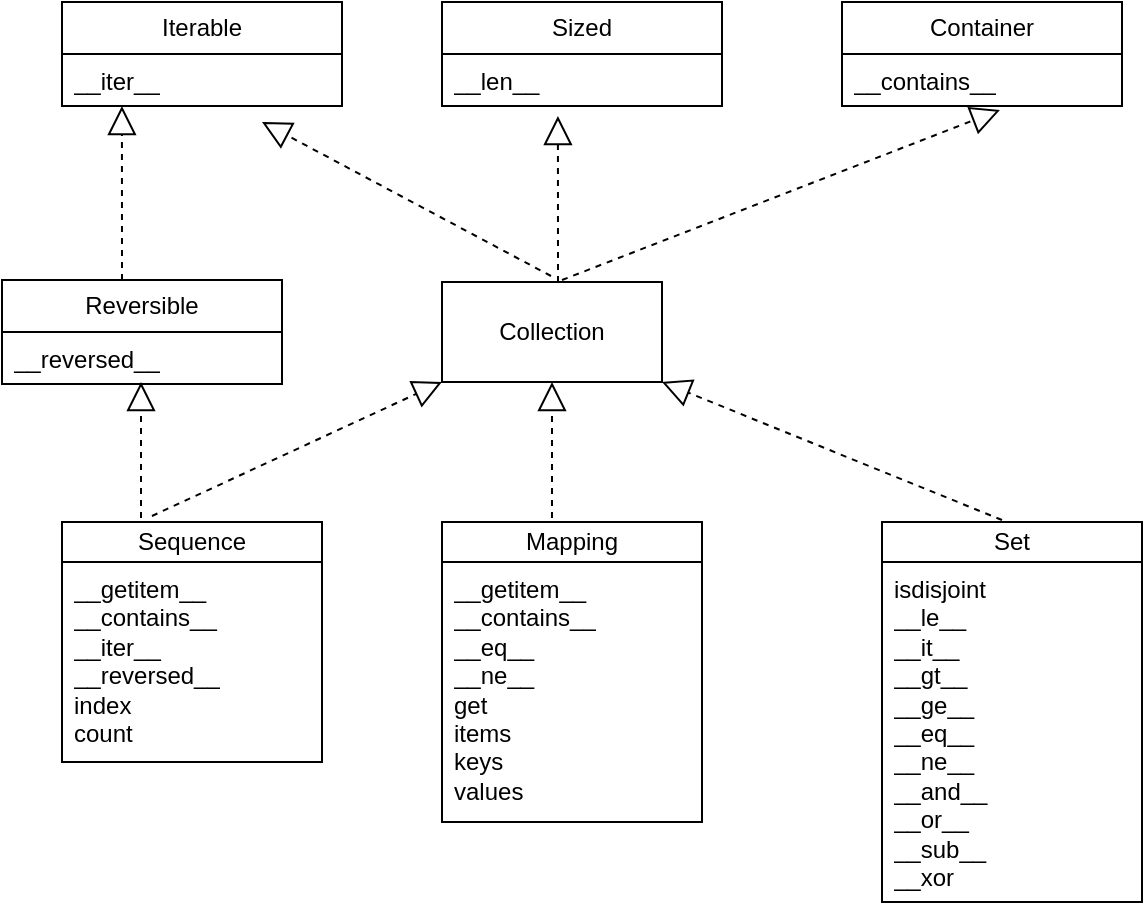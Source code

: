 <mxfile version="21.6.6" type="device">
  <diagram name="Page-1" id="minKgNKUYYjlFyc8hNNV">
    <mxGraphModel dx="1394" dy="712" grid="1" gridSize="10" guides="1" tooltips="1" connect="1" arrows="1" fold="1" page="1" pageScale="1" pageWidth="850" pageHeight="1100" math="0" shadow="0">
      <root>
        <mxCell id="0" />
        <mxCell id="1" parent="0" />
        <mxCell id="FvZhwTyln-ppsPq1cp1o-1" value="Iterable" style="swimlane;fontStyle=0;childLayout=stackLayout;horizontal=1;startSize=26;fillColor=none;horizontalStack=0;resizeParent=1;resizeParentMax=0;resizeLast=0;collapsible=1;marginBottom=0;whiteSpace=wrap;html=1;" vertex="1" parent="1">
          <mxGeometry x="210" y="120" width="140" height="52" as="geometry" />
        </mxCell>
        <mxCell id="FvZhwTyln-ppsPq1cp1o-3" value="__iter__" style="text;strokeColor=none;fillColor=none;align=left;verticalAlign=top;spacingLeft=4;spacingRight=4;overflow=hidden;rotatable=0;points=[[0,0.5],[1,0.5]];portConstraint=eastwest;whiteSpace=wrap;html=1;" vertex="1" parent="FvZhwTyln-ppsPq1cp1o-1">
          <mxGeometry y="26" width="140" height="26" as="geometry" />
        </mxCell>
        <mxCell id="FvZhwTyln-ppsPq1cp1o-5" value="Sized" style="swimlane;fontStyle=0;childLayout=stackLayout;horizontal=1;startSize=26;fillColor=none;horizontalStack=0;resizeParent=1;resizeParentMax=0;resizeLast=0;collapsible=1;marginBottom=0;whiteSpace=wrap;html=1;" vertex="1" parent="1">
          <mxGeometry x="400" y="120" width="140" height="52" as="geometry" />
        </mxCell>
        <mxCell id="FvZhwTyln-ppsPq1cp1o-6" value="__len__" style="text;strokeColor=none;fillColor=none;align=left;verticalAlign=top;spacingLeft=4;spacingRight=4;overflow=hidden;rotatable=0;points=[[0,0.5],[1,0.5]];portConstraint=eastwest;whiteSpace=wrap;html=1;" vertex="1" parent="FvZhwTyln-ppsPq1cp1o-5">
          <mxGeometry y="26" width="140" height="26" as="geometry" />
        </mxCell>
        <mxCell id="FvZhwTyln-ppsPq1cp1o-7" value="Container" style="swimlane;fontStyle=0;childLayout=stackLayout;horizontal=1;startSize=26;fillColor=none;horizontalStack=0;resizeParent=1;resizeParentMax=0;resizeLast=0;collapsible=1;marginBottom=0;whiteSpace=wrap;html=1;" vertex="1" parent="1">
          <mxGeometry x="600" y="120" width="140" height="52" as="geometry" />
        </mxCell>
        <mxCell id="FvZhwTyln-ppsPq1cp1o-8" value="__contains__" style="text;strokeColor=none;fillColor=none;align=left;verticalAlign=top;spacingLeft=4;spacingRight=4;overflow=hidden;rotatable=0;points=[[0,0.5],[1,0.5]];portConstraint=eastwest;whiteSpace=wrap;html=1;" vertex="1" parent="FvZhwTyln-ppsPq1cp1o-7">
          <mxGeometry y="26" width="140" height="26" as="geometry" />
        </mxCell>
        <mxCell id="FvZhwTyln-ppsPq1cp1o-9" value="Collection" style="html=1;whiteSpace=wrap;" vertex="1" parent="1">
          <mxGeometry x="400" y="260" width="110" height="50" as="geometry" />
        </mxCell>
        <mxCell id="FvZhwTyln-ppsPq1cp1o-10" value="Reversible" style="swimlane;fontStyle=0;childLayout=stackLayout;horizontal=1;startSize=26;fillColor=none;horizontalStack=0;resizeParent=1;resizeParentMax=0;resizeLast=0;collapsible=1;marginBottom=0;whiteSpace=wrap;html=1;" vertex="1" parent="1">
          <mxGeometry x="180" y="259" width="140" height="52" as="geometry" />
        </mxCell>
        <mxCell id="FvZhwTyln-ppsPq1cp1o-11" value="__reversed__" style="text;strokeColor=none;fillColor=none;align=left;verticalAlign=top;spacingLeft=4;spacingRight=4;overflow=hidden;rotatable=0;points=[[0,0.5],[1,0.5]];portConstraint=eastwest;whiteSpace=wrap;html=1;" vertex="1" parent="FvZhwTyln-ppsPq1cp1o-10">
          <mxGeometry y="26" width="140" height="26" as="geometry" />
        </mxCell>
        <mxCell id="FvZhwTyln-ppsPq1cp1o-12" value="Sequence" style="swimlane;fontStyle=0;childLayout=stackLayout;horizontal=1;startSize=20;fillColor=none;horizontalStack=0;resizeParent=1;resizeParentMax=0;resizeLast=0;collapsible=1;marginBottom=0;whiteSpace=wrap;html=1;" vertex="1" parent="1">
          <mxGeometry x="210" y="380" width="130" height="120" as="geometry" />
        </mxCell>
        <mxCell id="FvZhwTyln-ppsPq1cp1o-13" value="&lt;div&gt;__getitem__&lt;/div&gt;&lt;div&gt;__contains__&lt;/div&gt;&lt;div&gt;__iter__&lt;/div&gt;&lt;div&gt;__reversed__&lt;/div&gt;&lt;div&gt;index&lt;/div&gt;&lt;div&gt;count&lt;br&gt;&lt;/div&gt;&lt;div&gt;&lt;br&gt;&lt;/div&gt;" style="text;strokeColor=none;fillColor=none;align=left;verticalAlign=top;spacingLeft=4;spacingRight=4;overflow=hidden;rotatable=0;points=[[0,0.5],[1,0.5]];portConstraint=eastwest;whiteSpace=wrap;html=1;" vertex="1" parent="FvZhwTyln-ppsPq1cp1o-12">
          <mxGeometry y="20" width="130" height="100" as="geometry" />
        </mxCell>
        <mxCell id="FvZhwTyln-ppsPq1cp1o-15" value="Mapping" style="swimlane;fontStyle=0;childLayout=stackLayout;horizontal=1;startSize=20;fillColor=none;horizontalStack=0;resizeParent=1;resizeParentMax=0;resizeLast=0;collapsible=1;marginBottom=0;whiteSpace=wrap;html=1;" vertex="1" parent="1">
          <mxGeometry x="400" y="380" width="130" height="150" as="geometry" />
        </mxCell>
        <mxCell id="FvZhwTyln-ppsPq1cp1o-16" value="&lt;div&gt;__getitem__&lt;/div&gt;&lt;div&gt;__contains__&lt;/div&gt;&lt;div&gt;__eq__&lt;/div&gt;&lt;div&gt;__ne__&lt;/div&gt;&lt;div&gt;get&lt;/div&gt;&lt;div&gt;items&lt;br&gt;&lt;/div&gt;&lt;div&gt;keys&lt;/div&gt;&lt;div&gt;values&lt;br&gt;&lt;/div&gt;&lt;div&gt;&lt;br&gt;&lt;/div&gt;" style="text;strokeColor=none;fillColor=none;align=left;verticalAlign=top;spacingLeft=4;spacingRight=4;overflow=hidden;rotatable=0;points=[[0,0.5],[1,0.5]];portConstraint=eastwest;whiteSpace=wrap;html=1;" vertex="1" parent="FvZhwTyln-ppsPq1cp1o-15">
          <mxGeometry y="20" width="130" height="130" as="geometry" />
        </mxCell>
        <mxCell id="FvZhwTyln-ppsPq1cp1o-17" value="Set" style="swimlane;fontStyle=0;childLayout=stackLayout;horizontal=1;startSize=20;fillColor=none;horizontalStack=0;resizeParent=1;resizeParentMax=0;resizeLast=0;collapsible=1;marginBottom=0;whiteSpace=wrap;html=1;" vertex="1" parent="1">
          <mxGeometry x="620" y="380" width="130" height="190" as="geometry" />
        </mxCell>
        <mxCell id="FvZhwTyln-ppsPq1cp1o-18" value="&lt;div&gt;isdisjoint&lt;br&gt;&lt;/div&gt;&lt;div&gt;__le__&lt;/div&gt;&lt;div&gt;__it__&lt;/div&gt;&lt;div&gt;__gt__&lt;/div&gt;&lt;div&gt;__ge__&lt;/div&gt;&lt;div&gt;__eq__&lt;br&gt;&lt;/div&gt;&lt;div&gt;__ne__&lt;/div&gt;&lt;div&gt;__and__&lt;/div&gt;&lt;div&gt;__or__&lt;/div&gt;&lt;div&gt;__sub__&lt;/div&gt;&lt;div&gt;__xor&lt;br&gt;&lt;/div&gt;&lt;div&gt;&lt;br&gt;&lt;/div&gt;" style="text;strokeColor=none;fillColor=none;align=left;verticalAlign=top;spacingLeft=4;spacingRight=4;overflow=hidden;rotatable=0;points=[[0,0.5],[1,0.5]];portConstraint=eastwest;whiteSpace=wrap;html=1;" vertex="1" parent="FvZhwTyln-ppsPq1cp1o-17">
          <mxGeometry y="20" width="130" height="170" as="geometry" />
        </mxCell>
        <mxCell id="FvZhwTyln-ppsPq1cp1o-21" value="" style="endArrow=block;dashed=1;endFill=0;endSize=12;html=1;rounded=0;entryX=1;entryY=1;entryDx=0;entryDy=0;" edge="1" parent="1" target="FvZhwTyln-ppsPq1cp1o-9">
          <mxGeometry width="160" relative="1" as="geometry">
            <mxPoint x="680" y="379" as="sourcePoint" />
            <mxPoint x="840" y="379" as="targetPoint" />
          </mxGeometry>
        </mxCell>
        <mxCell id="FvZhwTyln-ppsPq1cp1o-25" value="" style="endArrow=block;dashed=1;endFill=0;endSize=12;html=1;rounded=0;entryX=0.214;entryY=1;entryDx=0;entryDy=0;entryPerimeter=0;" edge="1" parent="1" target="FvZhwTyln-ppsPq1cp1o-3">
          <mxGeometry width="160" relative="1" as="geometry">
            <mxPoint x="240" y="259" as="sourcePoint" />
            <mxPoint x="400" y="259" as="targetPoint" />
          </mxGeometry>
        </mxCell>
        <mxCell id="FvZhwTyln-ppsPq1cp1o-28" value="" style="endArrow=block;dashed=1;endFill=0;endSize=12;html=1;rounded=0;entryX=0.564;entryY=1.077;entryDx=0;entryDy=0;entryPerimeter=0;" edge="1" parent="1" target="FvZhwTyln-ppsPq1cp1o-8">
          <mxGeometry width="160" relative="1" as="geometry">
            <mxPoint x="460" y="259" as="sourcePoint" />
            <mxPoint x="620" y="259" as="targetPoint" />
          </mxGeometry>
        </mxCell>
        <mxCell id="FvZhwTyln-ppsPq1cp1o-29" value="" style="endArrow=block;dashed=1;endFill=0;endSize=12;html=1;rounded=0;" edge="1" parent="1">
          <mxGeometry width="160" relative="1" as="geometry">
            <mxPoint x="454.5" y="257" as="sourcePoint" />
            <mxPoint x="310" y="180" as="targetPoint" />
          </mxGeometry>
        </mxCell>
        <mxCell id="FvZhwTyln-ppsPq1cp1o-30" value="" style="endArrow=block;dashed=1;endFill=0;endSize=12;html=1;rounded=0;entryX=0.414;entryY=1.192;entryDx=0;entryDy=0;entryPerimeter=0;" edge="1" parent="1" target="FvZhwTyln-ppsPq1cp1o-6">
          <mxGeometry width="160" relative="1" as="geometry">
            <mxPoint x="458" y="260" as="sourcePoint" />
            <mxPoint x="320" y="190" as="targetPoint" />
          </mxGeometry>
        </mxCell>
        <mxCell id="FvZhwTyln-ppsPq1cp1o-31" value="" style="endArrow=block;dashed=1;endFill=0;endSize=12;html=1;rounded=0;entryX=0.5;entryY=1;entryDx=0;entryDy=0;exitX=0.423;exitY=-0.013;exitDx=0;exitDy=0;exitPerimeter=0;" edge="1" parent="1" source="FvZhwTyln-ppsPq1cp1o-15" target="FvZhwTyln-ppsPq1cp1o-9">
          <mxGeometry width="160" relative="1" as="geometry">
            <mxPoint x="455" y="370" as="sourcePoint" />
            <mxPoint x="590" y="310" as="targetPoint" />
          </mxGeometry>
        </mxCell>
        <mxCell id="FvZhwTyln-ppsPq1cp1o-23" value="" style="endArrow=block;dashed=1;endFill=0;endSize=12;html=1;rounded=0;entryX=0;entryY=1;entryDx=0;entryDy=0;exitX=0.346;exitY=-0.025;exitDx=0;exitDy=0;exitPerimeter=0;" edge="1" parent="1" source="FvZhwTyln-ppsPq1cp1o-12" target="FvZhwTyln-ppsPq1cp1o-9">
          <mxGeometry width="160" relative="1" as="geometry">
            <mxPoint x="260" y="379" as="sourcePoint" />
            <mxPoint x="420" y="379" as="targetPoint" />
          </mxGeometry>
        </mxCell>
        <mxCell id="FvZhwTyln-ppsPq1cp1o-32" value="" style="endArrow=block;dashed=1;endFill=0;endSize=12;html=1;rounded=0;entryX=0.5;entryY=1;entryDx=0;entryDy=0;exitX=0.423;exitY=-0.013;exitDx=0;exitDy=0;exitPerimeter=0;" edge="1" parent="1">
          <mxGeometry width="160" relative="1" as="geometry">
            <mxPoint x="249.5" y="378" as="sourcePoint" />
            <mxPoint x="249.5" y="310" as="targetPoint" />
          </mxGeometry>
        </mxCell>
      </root>
    </mxGraphModel>
  </diagram>
</mxfile>
